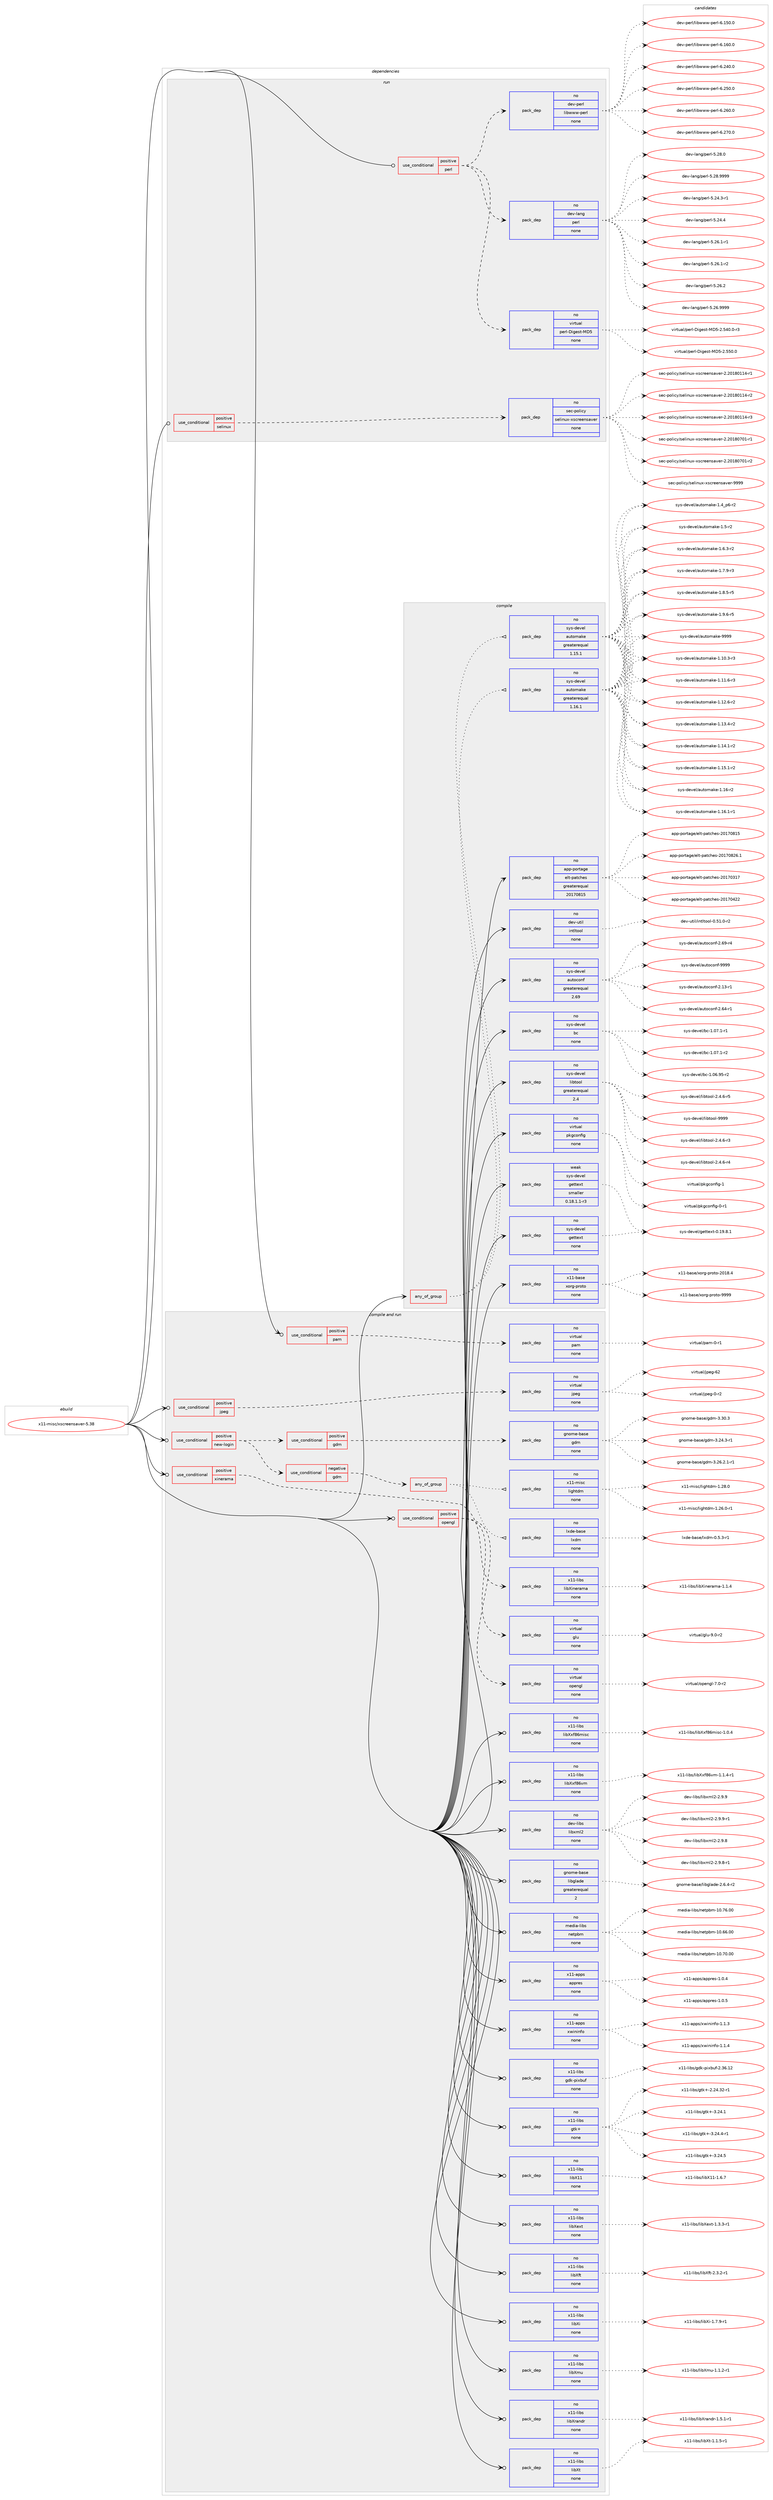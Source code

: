 digraph prolog {

# *************
# Graph options
# *************

newrank=true;
concentrate=true;
compound=true;
graph [rankdir=LR,fontname=Helvetica,fontsize=10,ranksep=1.5];#, ranksep=2.5, nodesep=0.2];
edge  [arrowhead=vee];
node  [fontname=Helvetica,fontsize=10];

# **********
# The ebuild
# **********

subgraph cluster_leftcol {
color=gray;
rank=same;
label=<<i>ebuild</i>>;
id [label="x11-misc/xscreensaver-5.38", color=red, width=4, href="../x11-misc/xscreensaver-5.38.svg"];
}

# ****************
# The dependencies
# ****************

subgraph cluster_midcol {
color=gray;
label=<<i>dependencies</i>>;
subgraph cluster_compile {
fillcolor="#eeeeee";
style=filled;
label=<<i>compile</i>>;
subgraph any28739 {
dependency1766055 [label=<<TABLE BORDER="0" CELLBORDER="1" CELLSPACING="0" CELLPADDING="4"><TR><TD CELLPADDING="10">any_of_group</TD></TR></TABLE>>, shape=none, color=red];subgraph pack1269439 {
dependency1766056 [label=<<TABLE BORDER="0" CELLBORDER="1" CELLSPACING="0" CELLPADDING="4" WIDTH="220"><TR><TD ROWSPAN="6" CELLPADDING="30">pack_dep</TD></TR><TR><TD WIDTH="110">no</TD></TR><TR><TD>sys-devel</TD></TR><TR><TD>automake</TD></TR><TR><TD>greaterequal</TD></TR><TR><TD>1.16.1</TD></TR></TABLE>>, shape=none, color=blue];
}
dependency1766055:e -> dependency1766056:w [weight=20,style="dotted",arrowhead="oinv"];
subgraph pack1269440 {
dependency1766057 [label=<<TABLE BORDER="0" CELLBORDER="1" CELLSPACING="0" CELLPADDING="4" WIDTH="220"><TR><TD ROWSPAN="6" CELLPADDING="30">pack_dep</TD></TR><TR><TD WIDTH="110">no</TD></TR><TR><TD>sys-devel</TD></TR><TR><TD>automake</TD></TR><TR><TD>greaterequal</TD></TR><TR><TD>1.15.1</TD></TR></TABLE>>, shape=none, color=blue];
}
dependency1766055:e -> dependency1766057:w [weight=20,style="dotted",arrowhead="oinv"];
}
id:e -> dependency1766055:w [weight=20,style="solid",arrowhead="vee"];
subgraph pack1269441 {
dependency1766058 [label=<<TABLE BORDER="0" CELLBORDER="1" CELLSPACING="0" CELLPADDING="4" WIDTH="220"><TR><TD ROWSPAN="6" CELLPADDING="30">pack_dep</TD></TR><TR><TD WIDTH="110">no</TD></TR><TR><TD>app-portage</TD></TR><TR><TD>elt-patches</TD></TR><TR><TD>greaterequal</TD></TR><TR><TD>20170815</TD></TR></TABLE>>, shape=none, color=blue];
}
id:e -> dependency1766058:w [weight=20,style="solid",arrowhead="vee"];
subgraph pack1269442 {
dependency1766059 [label=<<TABLE BORDER="0" CELLBORDER="1" CELLSPACING="0" CELLPADDING="4" WIDTH="220"><TR><TD ROWSPAN="6" CELLPADDING="30">pack_dep</TD></TR><TR><TD WIDTH="110">no</TD></TR><TR><TD>dev-util</TD></TR><TR><TD>intltool</TD></TR><TR><TD>none</TD></TR><TR><TD></TD></TR></TABLE>>, shape=none, color=blue];
}
id:e -> dependency1766059:w [weight=20,style="solid",arrowhead="vee"];
subgraph pack1269443 {
dependency1766060 [label=<<TABLE BORDER="0" CELLBORDER="1" CELLSPACING="0" CELLPADDING="4" WIDTH="220"><TR><TD ROWSPAN="6" CELLPADDING="30">pack_dep</TD></TR><TR><TD WIDTH="110">no</TD></TR><TR><TD>sys-devel</TD></TR><TR><TD>autoconf</TD></TR><TR><TD>greaterequal</TD></TR><TR><TD>2.69</TD></TR></TABLE>>, shape=none, color=blue];
}
id:e -> dependency1766060:w [weight=20,style="solid",arrowhead="vee"];
subgraph pack1269444 {
dependency1766061 [label=<<TABLE BORDER="0" CELLBORDER="1" CELLSPACING="0" CELLPADDING="4" WIDTH="220"><TR><TD ROWSPAN="6" CELLPADDING="30">pack_dep</TD></TR><TR><TD WIDTH="110">no</TD></TR><TR><TD>sys-devel</TD></TR><TR><TD>bc</TD></TR><TR><TD>none</TD></TR><TR><TD></TD></TR></TABLE>>, shape=none, color=blue];
}
id:e -> dependency1766061:w [weight=20,style="solid",arrowhead="vee"];
subgraph pack1269445 {
dependency1766062 [label=<<TABLE BORDER="0" CELLBORDER="1" CELLSPACING="0" CELLPADDING="4" WIDTH="220"><TR><TD ROWSPAN="6" CELLPADDING="30">pack_dep</TD></TR><TR><TD WIDTH="110">no</TD></TR><TR><TD>sys-devel</TD></TR><TR><TD>gettext</TD></TR><TR><TD>none</TD></TR><TR><TD></TD></TR></TABLE>>, shape=none, color=blue];
}
id:e -> dependency1766062:w [weight=20,style="solid",arrowhead="vee"];
subgraph pack1269446 {
dependency1766063 [label=<<TABLE BORDER="0" CELLBORDER="1" CELLSPACING="0" CELLPADDING="4" WIDTH="220"><TR><TD ROWSPAN="6" CELLPADDING="30">pack_dep</TD></TR><TR><TD WIDTH="110">no</TD></TR><TR><TD>sys-devel</TD></TR><TR><TD>libtool</TD></TR><TR><TD>greaterequal</TD></TR><TR><TD>2.4</TD></TR></TABLE>>, shape=none, color=blue];
}
id:e -> dependency1766063:w [weight=20,style="solid",arrowhead="vee"];
subgraph pack1269447 {
dependency1766064 [label=<<TABLE BORDER="0" CELLBORDER="1" CELLSPACING="0" CELLPADDING="4" WIDTH="220"><TR><TD ROWSPAN="6" CELLPADDING="30">pack_dep</TD></TR><TR><TD WIDTH="110">no</TD></TR><TR><TD>virtual</TD></TR><TR><TD>pkgconfig</TD></TR><TR><TD>none</TD></TR><TR><TD></TD></TR></TABLE>>, shape=none, color=blue];
}
id:e -> dependency1766064:w [weight=20,style="solid",arrowhead="vee"];
subgraph pack1269448 {
dependency1766065 [label=<<TABLE BORDER="0" CELLBORDER="1" CELLSPACING="0" CELLPADDING="4" WIDTH="220"><TR><TD ROWSPAN="6" CELLPADDING="30">pack_dep</TD></TR><TR><TD WIDTH="110">no</TD></TR><TR><TD>x11-base</TD></TR><TR><TD>xorg-proto</TD></TR><TR><TD>none</TD></TR><TR><TD></TD></TR></TABLE>>, shape=none, color=blue];
}
id:e -> dependency1766065:w [weight=20,style="solid",arrowhead="vee"];
subgraph pack1269449 {
dependency1766066 [label=<<TABLE BORDER="0" CELLBORDER="1" CELLSPACING="0" CELLPADDING="4" WIDTH="220"><TR><TD ROWSPAN="6" CELLPADDING="30">pack_dep</TD></TR><TR><TD WIDTH="110">weak</TD></TR><TR><TD>sys-devel</TD></TR><TR><TD>gettext</TD></TR><TR><TD>smaller</TD></TR><TR><TD>0.18.1.1-r3</TD></TR></TABLE>>, shape=none, color=blue];
}
id:e -> dependency1766066:w [weight=20,style="solid",arrowhead="vee"];
}
subgraph cluster_compileandrun {
fillcolor="#eeeeee";
style=filled;
label=<<i>compile and run</i>>;
subgraph cond466869 {
dependency1766067 [label=<<TABLE BORDER="0" CELLBORDER="1" CELLSPACING="0" CELLPADDING="4"><TR><TD ROWSPAN="3" CELLPADDING="10">use_conditional</TD></TR><TR><TD>positive</TD></TR><TR><TD>jpeg</TD></TR></TABLE>>, shape=none, color=red];
subgraph pack1269450 {
dependency1766068 [label=<<TABLE BORDER="0" CELLBORDER="1" CELLSPACING="0" CELLPADDING="4" WIDTH="220"><TR><TD ROWSPAN="6" CELLPADDING="30">pack_dep</TD></TR><TR><TD WIDTH="110">no</TD></TR><TR><TD>virtual</TD></TR><TR><TD>jpeg</TD></TR><TR><TD>none</TD></TR><TR><TD></TD></TR></TABLE>>, shape=none, color=blue];
}
dependency1766067:e -> dependency1766068:w [weight=20,style="dashed",arrowhead="vee"];
}
id:e -> dependency1766067:w [weight=20,style="solid",arrowhead="odotvee"];
subgraph cond466870 {
dependency1766069 [label=<<TABLE BORDER="0" CELLBORDER="1" CELLSPACING="0" CELLPADDING="4"><TR><TD ROWSPAN="3" CELLPADDING="10">use_conditional</TD></TR><TR><TD>positive</TD></TR><TR><TD>new-login</TD></TR></TABLE>>, shape=none, color=red];
subgraph cond466871 {
dependency1766070 [label=<<TABLE BORDER="0" CELLBORDER="1" CELLSPACING="0" CELLPADDING="4"><TR><TD ROWSPAN="3" CELLPADDING="10">use_conditional</TD></TR><TR><TD>positive</TD></TR><TR><TD>gdm</TD></TR></TABLE>>, shape=none, color=red];
subgraph pack1269451 {
dependency1766071 [label=<<TABLE BORDER="0" CELLBORDER="1" CELLSPACING="0" CELLPADDING="4" WIDTH="220"><TR><TD ROWSPAN="6" CELLPADDING="30">pack_dep</TD></TR><TR><TD WIDTH="110">no</TD></TR><TR><TD>gnome-base</TD></TR><TR><TD>gdm</TD></TR><TR><TD>none</TD></TR><TR><TD></TD></TR></TABLE>>, shape=none, color=blue];
}
dependency1766070:e -> dependency1766071:w [weight=20,style="dashed",arrowhead="vee"];
}
dependency1766069:e -> dependency1766070:w [weight=20,style="dashed",arrowhead="vee"];
subgraph cond466872 {
dependency1766072 [label=<<TABLE BORDER="0" CELLBORDER="1" CELLSPACING="0" CELLPADDING="4"><TR><TD ROWSPAN="3" CELLPADDING="10">use_conditional</TD></TR><TR><TD>negative</TD></TR><TR><TD>gdm</TD></TR></TABLE>>, shape=none, color=red];
subgraph any28740 {
dependency1766073 [label=<<TABLE BORDER="0" CELLBORDER="1" CELLSPACING="0" CELLPADDING="4"><TR><TD CELLPADDING="10">any_of_group</TD></TR></TABLE>>, shape=none, color=red];subgraph pack1269452 {
dependency1766074 [label=<<TABLE BORDER="0" CELLBORDER="1" CELLSPACING="0" CELLPADDING="4" WIDTH="220"><TR><TD ROWSPAN="6" CELLPADDING="30">pack_dep</TD></TR><TR><TD WIDTH="110">no</TD></TR><TR><TD>x11-misc</TD></TR><TR><TD>lightdm</TD></TR><TR><TD>none</TD></TR><TR><TD></TD></TR></TABLE>>, shape=none, color=blue];
}
dependency1766073:e -> dependency1766074:w [weight=20,style="dotted",arrowhead="oinv"];
subgraph pack1269453 {
dependency1766075 [label=<<TABLE BORDER="0" CELLBORDER="1" CELLSPACING="0" CELLPADDING="4" WIDTH="220"><TR><TD ROWSPAN="6" CELLPADDING="30">pack_dep</TD></TR><TR><TD WIDTH="110">no</TD></TR><TR><TD>lxde-base</TD></TR><TR><TD>lxdm</TD></TR><TR><TD>none</TD></TR><TR><TD></TD></TR></TABLE>>, shape=none, color=blue];
}
dependency1766073:e -> dependency1766075:w [weight=20,style="dotted",arrowhead="oinv"];
}
dependency1766072:e -> dependency1766073:w [weight=20,style="dashed",arrowhead="vee"];
}
dependency1766069:e -> dependency1766072:w [weight=20,style="dashed",arrowhead="vee"];
}
id:e -> dependency1766069:w [weight=20,style="solid",arrowhead="odotvee"];
subgraph cond466873 {
dependency1766076 [label=<<TABLE BORDER="0" CELLBORDER="1" CELLSPACING="0" CELLPADDING="4"><TR><TD ROWSPAN="3" CELLPADDING="10">use_conditional</TD></TR><TR><TD>positive</TD></TR><TR><TD>opengl</TD></TR></TABLE>>, shape=none, color=red];
subgraph pack1269454 {
dependency1766077 [label=<<TABLE BORDER="0" CELLBORDER="1" CELLSPACING="0" CELLPADDING="4" WIDTH="220"><TR><TD ROWSPAN="6" CELLPADDING="30">pack_dep</TD></TR><TR><TD WIDTH="110">no</TD></TR><TR><TD>virtual</TD></TR><TR><TD>glu</TD></TR><TR><TD>none</TD></TR><TR><TD></TD></TR></TABLE>>, shape=none, color=blue];
}
dependency1766076:e -> dependency1766077:w [weight=20,style="dashed",arrowhead="vee"];
subgraph pack1269455 {
dependency1766078 [label=<<TABLE BORDER="0" CELLBORDER="1" CELLSPACING="0" CELLPADDING="4" WIDTH="220"><TR><TD ROWSPAN="6" CELLPADDING="30">pack_dep</TD></TR><TR><TD WIDTH="110">no</TD></TR><TR><TD>virtual</TD></TR><TR><TD>opengl</TD></TR><TR><TD>none</TD></TR><TR><TD></TD></TR></TABLE>>, shape=none, color=blue];
}
dependency1766076:e -> dependency1766078:w [weight=20,style="dashed",arrowhead="vee"];
}
id:e -> dependency1766076:w [weight=20,style="solid",arrowhead="odotvee"];
subgraph cond466874 {
dependency1766079 [label=<<TABLE BORDER="0" CELLBORDER="1" CELLSPACING="0" CELLPADDING="4"><TR><TD ROWSPAN="3" CELLPADDING="10">use_conditional</TD></TR><TR><TD>positive</TD></TR><TR><TD>pam</TD></TR></TABLE>>, shape=none, color=red];
subgraph pack1269456 {
dependency1766080 [label=<<TABLE BORDER="0" CELLBORDER="1" CELLSPACING="0" CELLPADDING="4" WIDTH="220"><TR><TD ROWSPAN="6" CELLPADDING="30">pack_dep</TD></TR><TR><TD WIDTH="110">no</TD></TR><TR><TD>virtual</TD></TR><TR><TD>pam</TD></TR><TR><TD>none</TD></TR><TR><TD></TD></TR></TABLE>>, shape=none, color=blue];
}
dependency1766079:e -> dependency1766080:w [weight=20,style="dashed",arrowhead="vee"];
}
id:e -> dependency1766079:w [weight=20,style="solid",arrowhead="odotvee"];
subgraph cond466875 {
dependency1766081 [label=<<TABLE BORDER="0" CELLBORDER="1" CELLSPACING="0" CELLPADDING="4"><TR><TD ROWSPAN="3" CELLPADDING="10">use_conditional</TD></TR><TR><TD>positive</TD></TR><TR><TD>xinerama</TD></TR></TABLE>>, shape=none, color=red];
subgraph pack1269457 {
dependency1766082 [label=<<TABLE BORDER="0" CELLBORDER="1" CELLSPACING="0" CELLPADDING="4" WIDTH="220"><TR><TD ROWSPAN="6" CELLPADDING="30">pack_dep</TD></TR><TR><TD WIDTH="110">no</TD></TR><TR><TD>x11-libs</TD></TR><TR><TD>libXinerama</TD></TR><TR><TD>none</TD></TR><TR><TD></TD></TR></TABLE>>, shape=none, color=blue];
}
dependency1766081:e -> dependency1766082:w [weight=20,style="dashed",arrowhead="vee"];
}
id:e -> dependency1766081:w [weight=20,style="solid",arrowhead="odotvee"];
subgraph pack1269458 {
dependency1766083 [label=<<TABLE BORDER="0" CELLBORDER="1" CELLSPACING="0" CELLPADDING="4" WIDTH="220"><TR><TD ROWSPAN="6" CELLPADDING="30">pack_dep</TD></TR><TR><TD WIDTH="110">no</TD></TR><TR><TD>dev-libs</TD></TR><TR><TD>libxml2</TD></TR><TR><TD>none</TD></TR><TR><TD></TD></TR></TABLE>>, shape=none, color=blue];
}
id:e -> dependency1766083:w [weight=20,style="solid",arrowhead="odotvee"];
subgraph pack1269459 {
dependency1766084 [label=<<TABLE BORDER="0" CELLBORDER="1" CELLSPACING="0" CELLPADDING="4" WIDTH="220"><TR><TD ROWSPAN="6" CELLPADDING="30">pack_dep</TD></TR><TR><TD WIDTH="110">no</TD></TR><TR><TD>gnome-base</TD></TR><TR><TD>libglade</TD></TR><TR><TD>greaterequal</TD></TR><TR><TD>2</TD></TR></TABLE>>, shape=none, color=blue];
}
id:e -> dependency1766084:w [weight=20,style="solid",arrowhead="odotvee"];
subgraph pack1269460 {
dependency1766085 [label=<<TABLE BORDER="0" CELLBORDER="1" CELLSPACING="0" CELLPADDING="4" WIDTH="220"><TR><TD ROWSPAN="6" CELLPADDING="30">pack_dep</TD></TR><TR><TD WIDTH="110">no</TD></TR><TR><TD>media-libs</TD></TR><TR><TD>netpbm</TD></TR><TR><TD>none</TD></TR><TR><TD></TD></TR></TABLE>>, shape=none, color=blue];
}
id:e -> dependency1766085:w [weight=20,style="solid",arrowhead="odotvee"];
subgraph pack1269461 {
dependency1766086 [label=<<TABLE BORDER="0" CELLBORDER="1" CELLSPACING="0" CELLPADDING="4" WIDTH="220"><TR><TD ROWSPAN="6" CELLPADDING="30">pack_dep</TD></TR><TR><TD WIDTH="110">no</TD></TR><TR><TD>x11-apps</TD></TR><TR><TD>appres</TD></TR><TR><TD>none</TD></TR><TR><TD></TD></TR></TABLE>>, shape=none, color=blue];
}
id:e -> dependency1766086:w [weight=20,style="solid",arrowhead="odotvee"];
subgraph pack1269462 {
dependency1766087 [label=<<TABLE BORDER="0" CELLBORDER="1" CELLSPACING="0" CELLPADDING="4" WIDTH="220"><TR><TD ROWSPAN="6" CELLPADDING="30">pack_dep</TD></TR><TR><TD WIDTH="110">no</TD></TR><TR><TD>x11-apps</TD></TR><TR><TD>xwininfo</TD></TR><TR><TD>none</TD></TR><TR><TD></TD></TR></TABLE>>, shape=none, color=blue];
}
id:e -> dependency1766087:w [weight=20,style="solid",arrowhead="odotvee"];
subgraph pack1269463 {
dependency1766088 [label=<<TABLE BORDER="0" CELLBORDER="1" CELLSPACING="0" CELLPADDING="4" WIDTH="220"><TR><TD ROWSPAN="6" CELLPADDING="30">pack_dep</TD></TR><TR><TD WIDTH="110">no</TD></TR><TR><TD>x11-libs</TD></TR><TR><TD>gdk-pixbuf</TD></TR><TR><TD>none</TD></TR><TR><TD></TD></TR></TABLE>>, shape=none, color=blue];
}
id:e -> dependency1766088:w [weight=20,style="solid",arrowhead="odotvee"];
subgraph pack1269464 {
dependency1766089 [label=<<TABLE BORDER="0" CELLBORDER="1" CELLSPACING="0" CELLPADDING="4" WIDTH="220"><TR><TD ROWSPAN="6" CELLPADDING="30">pack_dep</TD></TR><TR><TD WIDTH="110">no</TD></TR><TR><TD>x11-libs</TD></TR><TR><TD>gtk+</TD></TR><TR><TD>none</TD></TR><TR><TD></TD></TR></TABLE>>, shape=none, color=blue];
}
id:e -> dependency1766089:w [weight=20,style="solid",arrowhead="odotvee"];
subgraph pack1269465 {
dependency1766090 [label=<<TABLE BORDER="0" CELLBORDER="1" CELLSPACING="0" CELLPADDING="4" WIDTH="220"><TR><TD ROWSPAN="6" CELLPADDING="30">pack_dep</TD></TR><TR><TD WIDTH="110">no</TD></TR><TR><TD>x11-libs</TD></TR><TR><TD>libX11</TD></TR><TR><TD>none</TD></TR><TR><TD></TD></TR></TABLE>>, shape=none, color=blue];
}
id:e -> dependency1766090:w [weight=20,style="solid",arrowhead="odotvee"];
subgraph pack1269466 {
dependency1766091 [label=<<TABLE BORDER="0" CELLBORDER="1" CELLSPACING="0" CELLPADDING="4" WIDTH="220"><TR><TD ROWSPAN="6" CELLPADDING="30">pack_dep</TD></TR><TR><TD WIDTH="110">no</TD></TR><TR><TD>x11-libs</TD></TR><TR><TD>libXext</TD></TR><TR><TD>none</TD></TR><TR><TD></TD></TR></TABLE>>, shape=none, color=blue];
}
id:e -> dependency1766091:w [weight=20,style="solid",arrowhead="odotvee"];
subgraph pack1269467 {
dependency1766092 [label=<<TABLE BORDER="0" CELLBORDER="1" CELLSPACING="0" CELLPADDING="4" WIDTH="220"><TR><TD ROWSPAN="6" CELLPADDING="30">pack_dep</TD></TR><TR><TD WIDTH="110">no</TD></TR><TR><TD>x11-libs</TD></TR><TR><TD>libXft</TD></TR><TR><TD>none</TD></TR><TR><TD></TD></TR></TABLE>>, shape=none, color=blue];
}
id:e -> dependency1766092:w [weight=20,style="solid",arrowhead="odotvee"];
subgraph pack1269468 {
dependency1766093 [label=<<TABLE BORDER="0" CELLBORDER="1" CELLSPACING="0" CELLPADDING="4" WIDTH="220"><TR><TD ROWSPAN="6" CELLPADDING="30">pack_dep</TD></TR><TR><TD WIDTH="110">no</TD></TR><TR><TD>x11-libs</TD></TR><TR><TD>libXi</TD></TR><TR><TD>none</TD></TR><TR><TD></TD></TR></TABLE>>, shape=none, color=blue];
}
id:e -> dependency1766093:w [weight=20,style="solid",arrowhead="odotvee"];
subgraph pack1269469 {
dependency1766094 [label=<<TABLE BORDER="0" CELLBORDER="1" CELLSPACING="0" CELLPADDING="4" WIDTH="220"><TR><TD ROWSPAN="6" CELLPADDING="30">pack_dep</TD></TR><TR><TD WIDTH="110">no</TD></TR><TR><TD>x11-libs</TD></TR><TR><TD>libXmu</TD></TR><TR><TD>none</TD></TR><TR><TD></TD></TR></TABLE>>, shape=none, color=blue];
}
id:e -> dependency1766094:w [weight=20,style="solid",arrowhead="odotvee"];
subgraph pack1269470 {
dependency1766095 [label=<<TABLE BORDER="0" CELLBORDER="1" CELLSPACING="0" CELLPADDING="4" WIDTH="220"><TR><TD ROWSPAN="6" CELLPADDING="30">pack_dep</TD></TR><TR><TD WIDTH="110">no</TD></TR><TR><TD>x11-libs</TD></TR><TR><TD>libXrandr</TD></TR><TR><TD>none</TD></TR><TR><TD></TD></TR></TABLE>>, shape=none, color=blue];
}
id:e -> dependency1766095:w [weight=20,style="solid",arrowhead="odotvee"];
subgraph pack1269471 {
dependency1766096 [label=<<TABLE BORDER="0" CELLBORDER="1" CELLSPACING="0" CELLPADDING="4" WIDTH="220"><TR><TD ROWSPAN="6" CELLPADDING="30">pack_dep</TD></TR><TR><TD WIDTH="110">no</TD></TR><TR><TD>x11-libs</TD></TR><TR><TD>libXt</TD></TR><TR><TD>none</TD></TR><TR><TD></TD></TR></TABLE>>, shape=none, color=blue];
}
id:e -> dependency1766096:w [weight=20,style="solid",arrowhead="odotvee"];
subgraph pack1269472 {
dependency1766097 [label=<<TABLE BORDER="0" CELLBORDER="1" CELLSPACING="0" CELLPADDING="4" WIDTH="220"><TR><TD ROWSPAN="6" CELLPADDING="30">pack_dep</TD></TR><TR><TD WIDTH="110">no</TD></TR><TR><TD>x11-libs</TD></TR><TR><TD>libXxf86misc</TD></TR><TR><TD>none</TD></TR><TR><TD></TD></TR></TABLE>>, shape=none, color=blue];
}
id:e -> dependency1766097:w [weight=20,style="solid",arrowhead="odotvee"];
subgraph pack1269473 {
dependency1766098 [label=<<TABLE BORDER="0" CELLBORDER="1" CELLSPACING="0" CELLPADDING="4" WIDTH="220"><TR><TD ROWSPAN="6" CELLPADDING="30">pack_dep</TD></TR><TR><TD WIDTH="110">no</TD></TR><TR><TD>x11-libs</TD></TR><TR><TD>libXxf86vm</TD></TR><TR><TD>none</TD></TR><TR><TD></TD></TR></TABLE>>, shape=none, color=blue];
}
id:e -> dependency1766098:w [weight=20,style="solid",arrowhead="odotvee"];
}
subgraph cluster_run {
fillcolor="#eeeeee";
style=filled;
label=<<i>run</i>>;
subgraph cond466876 {
dependency1766099 [label=<<TABLE BORDER="0" CELLBORDER="1" CELLSPACING="0" CELLPADDING="4"><TR><TD ROWSPAN="3" CELLPADDING="10">use_conditional</TD></TR><TR><TD>positive</TD></TR><TR><TD>perl</TD></TR></TABLE>>, shape=none, color=red];
subgraph pack1269474 {
dependency1766100 [label=<<TABLE BORDER="0" CELLBORDER="1" CELLSPACING="0" CELLPADDING="4" WIDTH="220"><TR><TD ROWSPAN="6" CELLPADDING="30">pack_dep</TD></TR><TR><TD WIDTH="110">no</TD></TR><TR><TD>dev-lang</TD></TR><TR><TD>perl</TD></TR><TR><TD>none</TD></TR><TR><TD></TD></TR></TABLE>>, shape=none, color=blue];
}
dependency1766099:e -> dependency1766100:w [weight=20,style="dashed",arrowhead="vee"];
subgraph pack1269475 {
dependency1766101 [label=<<TABLE BORDER="0" CELLBORDER="1" CELLSPACING="0" CELLPADDING="4" WIDTH="220"><TR><TD ROWSPAN="6" CELLPADDING="30">pack_dep</TD></TR><TR><TD WIDTH="110">no</TD></TR><TR><TD>dev-perl</TD></TR><TR><TD>libwww-perl</TD></TR><TR><TD>none</TD></TR><TR><TD></TD></TR></TABLE>>, shape=none, color=blue];
}
dependency1766099:e -> dependency1766101:w [weight=20,style="dashed",arrowhead="vee"];
subgraph pack1269476 {
dependency1766102 [label=<<TABLE BORDER="0" CELLBORDER="1" CELLSPACING="0" CELLPADDING="4" WIDTH="220"><TR><TD ROWSPAN="6" CELLPADDING="30">pack_dep</TD></TR><TR><TD WIDTH="110">no</TD></TR><TR><TD>virtual</TD></TR><TR><TD>perl-Digest-MD5</TD></TR><TR><TD>none</TD></TR><TR><TD></TD></TR></TABLE>>, shape=none, color=blue];
}
dependency1766099:e -> dependency1766102:w [weight=20,style="dashed",arrowhead="vee"];
}
id:e -> dependency1766099:w [weight=20,style="solid",arrowhead="odot"];
subgraph cond466877 {
dependency1766103 [label=<<TABLE BORDER="0" CELLBORDER="1" CELLSPACING="0" CELLPADDING="4"><TR><TD ROWSPAN="3" CELLPADDING="10">use_conditional</TD></TR><TR><TD>positive</TD></TR><TR><TD>selinux</TD></TR></TABLE>>, shape=none, color=red];
subgraph pack1269477 {
dependency1766104 [label=<<TABLE BORDER="0" CELLBORDER="1" CELLSPACING="0" CELLPADDING="4" WIDTH="220"><TR><TD ROWSPAN="6" CELLPADDING="30">pack_dep</TD></TR><TR><TD WIDTH="110">no</TD></TR><TR><TD>sec-policy</TD></TR><TR><TD>selinux-xscreensaver</TD></TR><TR><TD>none</TD></TR><TR><TD></TD></TR></TABLE>>, shape=none, color=blue];
}
dependency1766103:e -> dependency1766104:w [weight=20,style="dashed",arrowhead="vee"];
}
id:e -> dependency1766103:w [weight=20,style="solid",arrowhead="odot"];
}
}

# **************
# The candidates
# **************

subgraph cluster_choices {
rank=same;
color=gray;
label=<<i>candidates</i>>;

subgraph choice1269439 {
color=black;
nodesep=1;
choice11512111545100101118101108479711711611110997107101454946494846514511451 [label="sys-devel/automake-1.10.3-r3", color=red, width=4,href="../sys-devel/automake-1.10.3-r3.svg"];
choice11512111545100101118101108479711711611110997107101454946494946544511451 [label="sys-devel/automake-1.11.6-r3", color=red, width=4,href="../sys-devel/automake-1.11.6-r3.svg"];
choice11512111545100101118101108479711711611110997107101454946495046544511450 [label="sys-devel/automake-1.12.6-r2", color=red, width=4,href="../sys-devel/automake-1.12.6-r2.svg"];
choice11512111545100101118101108479711711611110997107101454946495146524511450 [label="sys-devel/automake-1.13.4-r2", color=red, width=4,href="../sys-devel/automake-1.13.4-r2.svg"];
choice11512111545100101118101108479711711611110997107101454946495246494511450 [label="sys-devel/automake-1.14.1-r2", color=red, width=4,href="../sys-devel/automake-1.14.1-r2.svg"];
choice11512111545100101118101108479711711611110997107101454946495346494511450 [label="sys-devel/automake-1.15.1-r2", color=red, width=4,href="../sys-devel/automake-1.15.1-r2.svg"];
choice1151211154510010111810110847971171161111099710710145494649544511450 [label="sys-devel/automake-1.16-r2", color=red, width=4,href="../sys-devel/automake-1.16-r2.svg"];
choice11512111545100101118101108479711711611110997107101454946495446494511449 [label="sys-devel/automake-1.16.1-r1", color=red, width=4,href="../sys-devel/automake-1.16.1-r1.svg"];
choice115121115451001011181011084797117116111109971071014549465295112544511450 [label="sys-devel/automake-1.4_p6-r2", color=red, width=4,href="../sys-devel/automake-1.4_p6-r2.svg"];
choice11512111545100101118101108479711711611110997107101454946534511450 [label="sys-devel/automake-1.5-r2", color=red, width=4,href="../sys-devel/automake-1.5-r2.svg"];
choice115121115451001011181011084797117116111109971071014549465446514511450 [label="sys-devel/automake-1.6.3-r2", color=red, width=4,href="../sys-devel/automake-1.6.3-r2.svg"];
choice115121115451001011181011084797117116111109971071014549465546574511451 [label="sys-devel/automake-1.7.9-r3", color=red, width=4,href="../sys-devel/automake-1.7.9-r3.svg"];
choice115121115451001011181011084797117116111109971071014549465646534511453 [label="sys-devel/automake-1.8.5-r5", color=red, width=4,href="../sys-devel/automake-1.8.5-r5.svg"];
choice115121115451001011181011084797117116111109971071014549465746544511453 [label="sys-devel/automake-1.9.6-r5", color=red, width=4,href="../sys-devel/automake-1.9.6-r5.svg"];
choice115121115451001011181011084797117116111109971071014557575757 [label="sys-devel/automake-9999", color=red, width=4,href="../sys-devel/automake-9999.svg"];
dependency1766056:e -> choice11512111545100101118101108479711711611110997107101454946494846514511451:w [style=dotted,weight="100"];
dependency1766056:e -> choice11512111545100101118101108479711711611110997107101454946494946544511451:w [style=dotted,weight="100"];
dependency1766056:e -> choice11512111545100101118101108479711711611110997107101454946495046544511450:w [style=dotted,weight="100"];
dependency1766056:e -> choice11512111545100101118101108479711711611110997107101454946495146524511450:w [style=dotted,weight="100"];
dependency1766056:e -> choice11512111545100101118101108479711711611110997107101454946495246494511450:w [style=dotted,weight="100"];
dependency1766056:e -> choice11512111545100101118101108479711711611110997107101454946495346494511450:w [style=dotted,weight="100"];
dependency1766056:e -> choice1151211154510010111810110847971171161111099710710145494649544511450:w [style=dotted,weight="100"];
dependency1766056:e -> choice11512111545100101118101108479711711611110997107101454946495446494511449:w [style=dotted,weight="100"];
dependency1766056:e -> choice115121115451001011181011084797117116111109971071014549465295112544511450:w [style=dotted,weight="100"];
dependency1766056:e -> choice11512111545100101118101108479711711611110997107101454946534511450:w [style=dotted,weight="100"];
dependency1766056:e -> choice115121115451001011181011084797117116111109971071014549465446514511450:w [style=dotted,weight="100"];
dependency1766056:e -> choice115121115451001011181011084797117116111109971071014549465546574511451:w [style=dotted,weight="100"];
dependency1766056:e -> choice115121115451001011181011084797117116111109971071014549465646534511453:w [style=dotted,weight="100"];
dependency1766056:e -> choice115121115451001011181011084797117116111109971071014549465746544511453:w [style=dotted,weight="100"];
dependency1766056:e -> choice115121115451001011181011084797117116111109971071014557575757:w [style=dotted,weight="100"];
}
subgraph choice1269440 {
color=black;
nodesep=1;
choice11512111545100101118101108479711711611110997107101454946494846514511451 [label="sys-devel/automake-1.10.3-r3", color=red, width=4,href="../sys-devel/automake-1.10.3-r3.svg"];
choice11512111545100101118101108479711711611110997107101454946494946544511451 [label="sys-devel/automake-1.11.6-r3", color=red, width=4,href="../sys-devel/automake-1.11.6-r3.svg"];
choice11512111545100101118101108479711711611110997107101454946495046544511450 [label="sys-devel/automake-1.12.6-r2", color=red, width=4,href="../sys-devel/automake-1.12.6-r2.svg"];
choice11512111545100101118101108479711711611110997107101454946495146524511450 [label="sys-devel/automake-1.13.4-r2", color=red, width=4,href="../sys-devel/automake-1.13.4-r2.svg"];
choice11512111545100101118101108479711711611110997107101454946495246494511450 [label="sys-devel/automake-1.14.1-r2", color=red, width=4,href="../sys-devel/automake-1.14.1-r2.svg"];
choice11512111545100101118101108479711711611110997107101454946495346494511450 [label="sys-devel/automake-1.15.1-r2", color=red, width=4,href="../sys-devel/automake-1.15.1-r2.svg"];
choice1151211154510010111810110847971171161111099710710145494649544511450 [label="sys-devel/automake-1.16-r2", color=red, width=4,href="../sys-devel/automake-1.16-r2.svg"];
choice11512111545100101118101108479711711611110997107101454946495446494511449 [label="sys-devel/automake-1.16.1-r1", color=red, width=4,href="../sys-devel/automake-1.16.1-r1.svg"];
choice115121115451001011181011084797117116111109971071014549465295112544511450 [label="sys-devel/automake-1.4_p6-r2", color=red, width=4,href="../sys-devel/automake-1.4_p6-r2.svg"];
choice11512111545100101118101108479711711611110997107101454946534511450 [label="sys-devel/automake-1.5-r2", color=red, width=4,href="../sys-devel/automake-1.5-r2.svg"];
choice115121115451001011181011084797117116111109971071014549465446514511450 [label="sys-devel/automake-1.6.3-r2", color=red, width=4,href="../sys-devel/automake-1.6.3-r2.svg"];
choice115121115451001011181011084797117116111109971071014549465546574511451 [label="sys-devel/automake-1.7.9-r3", color=red, width=4,href="../sys-devel/automake-1.7.9-r3.svg"];
choice115121115451001011181011084797117116111109971071014549465646534511453 [label="sys-devel/automake-1.8.5-r5", color=red, width=4,href="../sys-devel/automake-1.8.5-r5.svg"];
choice115121115451001011181011084797117116111109971071014549465746544511453 [label="sys-devel/automake-1.9.6-r5", color=red, width=4,href="../sys-devel/automake-1.9.6-r5.svg"];
choice115121115451001011181011084797117116111109971071014557575757 [label="sys-devel/automake-9999", color=red, width=4,href="../sys-devel/automake-9999.svg"];
dependency1766057:e -> choice11512111545100101118101108479711711611110997107101454946494846514511451:w [style=dotted,weight="100"];
dependency1766057:e -> choice11512111545100101118101108479711711611110997107101454946494946544511451:w [style=dotted,weight="100"];
dependency1766057:e -> choice11512111545100101118101108479711711611110997107101454946495046544511450:w [style=dotted,weight="100"];
dependency1766057:e -> choice11512111545100101118101108479711711611110997107101454946495146524511450:w [style=dotted,weight="100"];
dependency1766057:e -> choice11512111545100101118101108479711711611110997107101454946495246494511450:w [style=dotted,weight="100"];
dependency1766057:e -> choice11512111545100101118101108479711711611110997107101454946495346494511450:w [style=dotted,weight="100"];
dependency1766057:e -> choice1151211154510010111810110847971171161111099710710145494649544511450:w [style=dotted,weight="100"];
dependency1766057:e -> choice11512111545100101118101108479711711611110997107101454946495446494511449:w [style=dotted,weight="100"];
dependency1766057:e -> choice115121115451001011181011084797117116111109971071014549465295112544511450:w [style=dotted,weight="100"];
dependency1766057:e -> choice11512111545100101118101108479711711611110997107101454946534511450:w [style=dotted,weight="100"];
dependency1766057:e -> choice115121115451001011181011084797117116111109971071014549465446514511450:w [style=dotted,weight="100"];
dependency1766057:e -> choice115121115451001011181011084797117116111109971071014549465546574511451:w [style=dotted,weight="100"];
dependency1766057:e -> choice115121115451001011181011084797117116111109971071014549465646534511453:w [style=dotted,weight="100"];
dependency1766057:e -> choice115121115451001011181011084797117116111109971071014549465746544511453:w [style=dotted,weight="100"];
dependency1766057:e -> choice115121115451001011181011084797117116111109971071014557575757:w [style=dotted,weight="100"];
}
subgraph choice1269441 {
color=black;
nodesep=1;
choice97112112451121111141169710310147101108116451129711699104101115455048495548514955 [label="app-portage/elt-patches-20170317", color=red, width=4,href="../app-portage/elt-patches-20170317.svg"];
choice97112112451121111141169710310147101108116451129711699104101115455048495548525050 [label="app-portage/elt-patches-20170422", color=red, width=4,href="../app-portage/elt-patches-20170422.svg"];
choice97112112451121111141169710310147101108116451129711699104101115455048495548564953 [label="app-portage/elt-patches-20170815", color=red, width=4,href="../app-portage/elt-patches-20170815.svg"];
choice971121124511211111411697103101471011081164511297116991041011154550484955485650544649 [label="app-portage/elt-patches-20170826.1", color=red, width=4,href="../app-portage/elt-patches-20170826.1.svg"];
dependency1766058:e -> choice97112112451121111141169710310147101108116451129711699104101115455048495548514955:w [style=dotted,weight="100"];
dependency1766058:e -> choice97112112451121111141169710310147101108116451129711699104101115455048495548525050:w [style=dotted,weight="100"];
dependency1766058:e -> choice97112112451121111141169710310147101108116451129711699104101115455048495548564953:w [style=dotted,weight="100"];
dependency1766058:e -> choice971121124511211111411697103101471011081164511297116991041011154550484955485650544649:w [style=dotted,weight="100"];
}
subgraph choice1269442 {
color=black;
nodesep=1;
choice1001011184511711610510847105110116108116111111108454846534946484511450 [label="dev-util/intltool-0.51.0-r2", color=red, width=4,href="../dev-util/intltool-0.51.0-r2.svg"];
dependency1766059:e -> choice1001011184511711610510847105110116108116111111108454846534946484511450:w [style=dotted,weight="100"];
}
subgraph choice1269443 {
color=black;
nodesep=1;
choice1151211154510010111810110847971171161119911111010245504649514511449 [label="sys-devel/autoconf-2.13-r1", color=red, width=4,href="../sys-devel/autoconf-2.13-r1.svg"];
choice1151211154510010111810110847971171161119911111010245504654524511449 [label="sys-devel/autoconf-2.64-r1", color=red, width=4,href="../sys-devel/autoconf-2.64-r1.svg"];
choice1151211154510010111810110847971171161119911111010245504654574511452 [label="sys-devel/autoconf-2.69-r4", color=red, width=4,href="../sys-devel/autoconf-2.69-r4.svg"];
choice115121115451001011181011084797117116111991111101024557575757 [label="sys-devel/autoconf-9999", color=red, width=4,href="../sys-devel/autoconf-9999.svg"];
dependency1766060:e -> choice1151211154510010111810110847971171161119911111010245504649514511449:w [style=dotted,weight="100"];
dependency1766060:e -> choice1151211154510010111810110847971171161119911111010245504654524511449:w [style=dotted,weight="100"];
dependency1766060:e -> choice1151211154510010111810110847971171161119911111010245504654574511452:w [style=dotted,weight="100"];
dependency1766060:e -> choice115121115451001011181011084797117116111991111101024557575757:w [style=dotted,weight="100"];
}
subgraph choice1269444 {
color=black;
nodesep=1;
choice1151211154510010111810110847989945494648544657534511450 [label="sys-devel/bc-1.06.95-r2", color=red, width=4,href="../sys-devel/bc-1.06.95-r2.svg"];
choice11512111545100101118101108479899454946485546494511449 [label="sys-devel/bc-1.07.1-r1", color=red, width=4,href="../sys-devel/bc-1.07.1-r1.svg"];
choice11512111545100101118101108479899454946485546494511450 [label="sys-devel/bc-1.07.1-r2", color=red, width=4,href="../sys-devel/bc-1.07.1-r2.svg"];
dependency1766061:e -> choice1151211154510010111810110847989945494648544657534511450:w [style=dotted,weight="100"];
dependency1766061:e -> choice11512111545100101118101108479899454946485546494511449:w [style=dotted,weight="100"];
dependency1766061:e -> choice11512111545100101118101108479899454946485546494511450:w [style=dotted,weight="100"];
}
subgraph choice1269445 {
color=black;
nodesep=1;
choice1151211154510010111810110847103101116116101120116454846495746564649 [label="sys-devel/gettext-0.19.8.1", color=red, width=4,href="../sys-devel/gettext-0.19.8.1.svg"];
dependency1766062:e -> choice1151211154510010111810110847103101116116101120116454846495746564649:w [style=dotted,weight="100"];
}
subgraph choice1269446 {
color=black;
nodesep=1;
choice1151211154510010111810110847108105981161111111084550465246544511451 [label="sys-devel/libtool-2.4.6-r3", color=red, width=4,href="../sys-devel/libtool-2.4.6-r3.svg"];
choice1151211154510010111810110847108105981161111111084550465246544511452 [label="sys-devel/libtool-2.4.6-r4", color=red, width=4,href="../sys-devel/libtool-2.4.6-r4.svg"];
choice1151211154510010111810110847108105981161111111084550465246544511453 [label="sys-devel/libtool-2.4.6-r5", color=red, width=4,href="../sys-devel/libtool-2.4.6-r5.svg"];
choice1151211154510010111810110847108105981161111111084557575757 [label="sys-devel/libtool-9999", color=red, width=4,href="../sys-devel/libtool-9999.svg"];
dependency1766063:e -> choice1151211154510010111810110847108105981161111111084550465246544511451:w [style=dotted,weight="100"];
dependency1766063:e -> choice1151211154510010111810110847108105981161111111084550465246544511452:w [style=dotted,weight="100"];
dependency1766063:e -> choice1151211154510010111810110847108105981161111111084550465246544511453:w [style=dotted,weight="100"];
dependency1766063:e -> choice1151211154510010111810110847108105981161111111084557575757:w [style=dotted,weight="100"];
}
subgraph choice1269447 {
color=black;
nodesep=1;
choice11810511411611797108471121071039911111010210510345484511449 [label="virtual/pkgconfig-0-r1", color=red, width=4,href="../virtual/pkgconfig-0-r1.svg"];
choice1181051141161179710847112107103991111101021051034549 [label="virtual/pkgconfig-1", color=red, width=4,href="../virtual/pkgconfig-1.svg"];
dependency1766064:e -> choice11810511411611797108471121071039911111010210510345484511449:w [style=dotted,weight="100"];
dependency1766064:e -> choice1181051141161179710847112107103991111101021051034549:w [style=dotted,weight="100"];
}
subgraph choice1269448 {
color=black;
nodesep=1;
choice1204949459897115101471201111141034511211411111611145504849564652 [label="x11-base/xorg-proto-2018.4", color=red, width=4,href="../x11-base/xorg-proto-2018.4.svg"];
choice120494945989711510147120111114103451121141111161114557575757 [label="x11-base/xorg-proto-9999", color=red, width=4,href="../x11-base/xorg-proto-9999.svg"];
dependency1766065:e -> choice1204949459897115101471201111141034511211411111611145504849564652:w [style=dotted,weight="100"];
dependency1766065:e -> choice120494945989711510147120111114103451121141111161114557575757:w [style=dotted,weight="100"];
}
subgraph choice1269449 {
color=black;
nodesep=1;
choice1151211154510010111810110847103101116116101120116454846495746564649 [label="sys-devel/gettext-0.19.8.1", color=red, width=4,href="../sys-devel/gettext-0.19.8.1.svg"];
dependency1766066:e -> choice1151211154510010111810110847103101116116101120116454846495746564649:w [style=dotted,weight="100"];
}
subgraph choice1269450 {
color=black;
nodesep=1;
choice118105114116117971084710611210110345484511450 [label="virtual/jpeg-0-r2", color=red, width=4,href="../virtual/jpeg-0-r2.svg"];
choice1181051141161179710847106112101103455450 [label="virtual/jpeg-62", color=red, width=4,href="../virtual/jpeg-62.svg"];
dependency1766068:e -> choice118105114116117971084710611210110345484511450:w [style=dotted,weight="100"];
dependency1766068:e -> choice1181051141161179710847106112101103455450:w [style=dotted,weight="100"];
}
subgraph choice1269451 {
color=black;
nodesep=1;
choice10311011110910145989711510147103100109455146505246514511449 [label="gnome-base/gdm-3.24.3-r1", color=red, width=4,href="../gnome-base/gdm-3.24.3-r1.svg"];
choice103110111109101459897115101471031001094551465054465046494511449 [label="gnome-base/gdm-3.26.2.1-r1", color=red, width=4,href="../gnome-base/gdm-3.26.2.1-r1.svg"];
choice1031101111091014598971151014710310010945514651484651 [label="gnome-base/gdm-3.30.3", color=red, width=4,href="../gnome-base/gdm-3.30.3.svg"];
dependency1766071:e -> choice10311011110910145989711510147103100109455146505246514511449:w [style=dotted,weight="100"];
dependency1766071:e -> choice103110111109101459897115101471031001094551465054465046494511449:w [style=dotted,weight="100"];
dependency1766071:e -> choice1031101111091014598971151014710310010945514651484651:w [style=dotted,weight="100"];
}
subgraph choice1269452 {
color=black;
nodesep=1;
choice1204949451091051159947108105103104116100109454946505446484511449 [label="x11-misc/lightdm-1.26.0-r1", color=red, width=4,href="../x11-misc/lightdm-1.26.0-r1.svg"];
choice120494945109105115994710810510310411610010945494650564648 [label="x11-misc/lightdm-1.28.0", color=red, width=4,href="../x11-misc/lightdm-1.28.0.svg"];
dependency1766074:e -> choice1204949451091051159947108105103104116100109454946505446484511449:w [style=dotted,weight="100"];
dependency1766074:e -> choice120494945109105115994710810510310411610010945494650564648:w [style=dotted,weight="100"];
}
subgraph choice1269453 {
color=black;
nodesep=1;
choice108120100101459897115101471081201001094548465346514511449 [label="lxde-base/lxdm-0.5.3-r1", color=red, width=4,href="../lxde-base/lxdm-0.5.3-r1.svg"];
dependency1766075:e -> choice108120100101459897115101471081201001094548465346514511449:w [style=dotted,weight="100"];
}
subgraph choice1269454 {
color=black;
nodesep=1;
choice1181051141161179710847103108117455746484511450 [label="virtual/glu-9.0-r2", color=red, width=4,href="../virtual/glu-9.0-r2.svg"];
dependency1766077:e -> choice1181051141161179710847103108117455746484511450:w [style=dotted,weight="100"];
}
subgraph choice1269455 {
color=black;
nodesep=1;
choice1181051141161179710847111112101110103108455546484511450 [label="virtual/opengl-7.0-r2", color=red, width=4,href="../virtual/opengl-7.0-r2.svg"];
dependency1766078:e -> choice1181051141161179710847111112101110103108455546484511450:w [style=dotted,weight="100"];
}
subgraph choice1269456 {
color=black;
nodesep=1;
choice11810511411611797108471129710945484511449 [label="virtual/pam-0-r1", color=red, width=4,href="../virtual/pam-0-r1.svg"];
dependency1766080:e -> choice11810511411611797108471129710945484511449:w [style=dotted,weight="100"];
}
subgraph choice1269457 {
color=black;
nodesep=1;
choice120494945108105981154710810598881051101011149710997454946494652 [label="x11-libs/libXinerama-1.1.4", color=red, width=4,href="../x11-libs/libXinerama-1.1.4.svg"];
dependency1766082:e -> choice120494945108105981154710810598881051101011149710997454946494652:w [style=dotted,weight="100"];
}
subgraph choice1269458 {
color=black;
nodesep=1;
choice1001011184510810598115471081059812010910850455046574656 [label="dev-libs/libxml2-2.9.8", color=red, width=4,href="../dev-libs/libxml2-2.9.8.svg"];
choice10010111845108105981154710810598120109108504550465746564511449 [label="dev-libs/libxml2-2.9.8-r1", color=red, width=4,href="../dev-libs/libxml2-2.9.8-r1.svg"];
choice1001011184510810598115471081059812010910850455046574657 [label="dev-libs/libxml2-2.9.9", color=red, width=4,href="../dev-libs/libxml2-2.9.9.svg"];
choice10010111845108105981154710810598120109108504550465746574511449 [label="dev-libs/libxml2-2.9.9-r1", color=red, width=4,href="../dev-libs/libxml2-2.9.9-r1.svg"];
dependency1766083:e -> choice1001011184510810598115471081059812010910850455046574656:w [style=dotted,weight="100"];
dependency1766083:e -> choice10010111845108105981154710810598120109108504550465746564511449:w [style=dotted,weight="100"];
dependency1766083:e -> choice1001011184510810598115471081059812010910850455046574657:w [style=dotted,weight="100"];
dependency1766083:e -> choice10010111845108105981154710810598120109108504550465746574511449:w [style=dotted,weight="100"];
}
subgraph choice1269459 {
color=black;
nodesep=1;
choice1031101111091014598971151014710810598103108971001014550465446524511450 [label="gnome-base/libglade-2.6.4-r2", color=red, width=4,href="../gnome-base/libglade-2.6.4-r2.svg"];
dependency1766084:e -> choice1031101111091014598971151014710810598103108971001014550465446524511450:w [style=dotted,weight="100"];
}
subgraph choice1269460 {
color=black;
nodesep=1;
choice1091011001059745108105981154711010111611298109454948465454464848 [label="media-libs/netpbm-10.66.00", color=red, width=4,href="../media-libs/netpbm-10.66.00.svg"];
choice1091011001059745108105981154711010111611298109454948465548464848 [label="media-libs/netpbm-10.70.00", color=red, width=4,href="../media-libs/netpbm-10.70.00.svg"];
choice1091011001059745108105981154711010111611298109454948465554464848 [label="media-libs/netpbm-10.76.00", color=red, width=4,href="../media-libs/netpbm-10.76.00.svg"];
dependency1766085:e -> choice1091011001059745108105981154711010111611298109454948465454464848:w [style=dotted,weight="100"];
dependency1766085:e -> choice1091011001059745108105981154711010111611298109454948465548464848:w [style=dotted,weight="100"];
dependency1766085:e -> choice1091011001059745108105981154711010111611298109454948465554464848:w [style=dotted,weight="100"];
}
subgraph choice1269461 {
color=black;
nodesep=1;
choice120494945971121121154797112112114101115454946484652 [label="x11-apps/appres-1.0.4", color=red, width=4,href="../x11-apps/appres-1.0.4.svg"];
choice120494945971121121154797112112114101115454946484653 [label="x11-apps/appres-1.0.5", color=red, width=4,href="../x11-apps/appres-1.0.5.svg"];
dependency1766086:e -> choice120494945971121121154797112112114101115454946484652:w [style=dotted,weight="100"];
dependency1766086:e -> choice120494945971121121154797112112114101115454946484653:w [style=dotted,weight="100"];
}
subgraph choice1269462 {
color=black;
nodesep=1;
choice1204949459711211211547120119105110105110102111454946494651 [label="x11-apps/xwininfo-1.1.3", color=red, width=4,href="../x11-apps/xwininfo-1.1.3.svg"];
choice1204949459711211211547120119105110105110102111454946494652 [label="x11-apps/xwininfo-1.1.4", color=red, width=4,href="../x11-apps/xwininfo-1.1.4.svg"];
dependency1766087:e -> choice1204949459711211211547120119105110105110102111454946494651:w [style=dotted,weight="100"];
dependency1766087:e -> choice1204949459711211211547120119105110105110102111454946494652:w [style=dotted,weight="100"];
}
subgraph choice1269463 {
color=black;
nodesep=1;
choice120494945108105981154710310010745112105120981171024550465154464950 [label="x11-libs/gdk-pixbuf-2.36.12", color=red, width=4,href="../x11-libs/gdk-pixbuf-2.36.12.svg"];
dependency1766088:e -> choice120494945108105981154710310010745112105120981171024550465154464950:w [style=dotted,weight="100"];
}
subgraph choice1269464 {
color=black;
nodesep=1;
choice12049494510810598115471031161074345504650524651504511449 [label="x11-libs/gtk+-2.24.32-r1", color=red, width=4,href="../x11-libs/gtk+-2.24.32-r1.svg"];
choice12049494510810598115471031161074345514650524649 [label="x11-libs/gtk+-3.24.1", color=red, width=4,href="../x11-libs/gtk+-3.24.1.svg"];
choice120494945108105981154710311610743455146505246524511449 [label="x11-libs/gtk+-3.24.4-r1", color=red, width=4,href="../x11-libs/gtk+-3.24.4-r1.svg"];
choice12049494510810598115471031161074345514650524653 [label="x11-libs/gtk+-3.24.5", color=red, width=4,href="../x11-libs/gtk+-3.24.5.svg"];
dependency1766089:e -> choice12049494510810598115471031161074345504650524651504511449:w [style=dotted,weight="100"];
dependency1766089:e -> choice12049494510810598115471031161074345514650524649:w [style=dotted,weight="100"];
dependency1766089:e -> choice120494945108105981154710311610743455146505246524511449:w [style=dotted,weight="100"];
dependency1766089:e -> choice12049494510810598115471031161074345514650524653:w [style=dotted,weight="100"];
}
subgraph choice1269465 {
color=black;
nodesep=1;
choice120494945108105981154710810598884949454946544655 [label="x11-libs/libX11-1.6.7", color=red, width=4,href="../x11-libs/libX11-1.6.7.svg"];
dependency1766090:e -> choice120494945108105981154710810598884949454946544655:w [style=dotted,weight="100"];
}
subgraph choice1269466 {
color=black;
nodesep=1;
choice120494945108105981154710810598881011201164549465146514511449 [label="x11-libs/libXext-1.3.3-r1", color=red, width=4,href="../x11-libs/libXext-1.3.3-r1.svg"];
dependency1766091:e -> choice120494945108105981154710810598881011201164549465146514511449:w [style=dotted,weight="100"];
}
subgraph choice1269467 {
color=black;
nodesep=1;
choice120494945108105981154710810598881021164550465146504511449 [label="x11-libs/libXft-2.3.2-r1", color=red, width=4,href="../x11-libs/libXft-2.3.2-r1.svg"];
dependency1766092:e -> choice120494945108105981154710810598881021164550465146504511449:w [style=dotted,weight="100"];
}
subgraph choice1269468 {
color=black;
nodesep=1;
choice120494945108105981154710810598881054549465546574511449 [label="x11-libs/libXi-1.7.9-r1", color=red, width=4,href="../x11-libs/libXi-1.7.9-r1.svg"];
dependency1766093:e -> choice120494945108105981154710810598881054549465546574511449:w [style=dotted,weight="100"];
}
subgraph choice1269469 {
color=black;
nodesep=1;
choice120494945108105981154710810598881091174549464946504511449 [label="x11-libs/libXmu-1.1.2-r1", color=red, width=4,href="../x11-libs/libXmu-1.1.2-r1.svg"];
dependency1766094:e -> choice120494945108105981154710810598881091174549464946504511449:w [style=dotted,weight="100"];
}
subgraph choice1269470 {
color=black;
nodesep=1;
choice12049494510810598115471081059888114971101001144549465346494511449 [label="x11-libs/libXrandr-1.5.1-r1", color=red, width=4,href="../x11-libs/libXrandr-1.5.1-r1.svg"];
dependency1766095:e -> choice12049494510810598115471081059888114971101001144549465346494511449:w [style=dotted,weight="100"];
}
subgraph choice1269471 {
color=black;
nodesep=1;
choice120494945108105981154710810598881164549464946534511449 [label="x11-libs/libXt-1.1.5-r1", color=red, width=4,href="../x11-libs/libXt-1.1.5-r1.svg"];
dependency1766096:e -> choice120494945108105981154710810598881164549464946534511449:w [style=dotted,weight="100"];
}
subgraph choice1269472 {
color=black;
nodesep=1;
choice12049494510810598115471081059888120102565410910511599454946484652 [label="x11-libs/libXxf86misc-1.0.4", color=red, width=4,href="../x11-libs/libXxf86misc-1.0.4.svg"];
dependency1766097:e -> choice12049494510810598115471081059888120102565410910511599454946484652:w [style=dotted,weight="100"];
}
subgraph choice1269473 {
color=black;
nodesep=1;
choice1204949451081059811547108105988812010256541181094549464946524511449 [label="x11-libs/libXxf86vm-1.1.4-r1", color=red, width=4,href="../x11-libs/libXxf86vm-1.1.4-r1.svg"];
dependency1766098:e -> choice1204949451081059811547108105988812010256541181094549464946524511449:w [style=dotted,weight="100"];
}
subgraph choice1269474 {
color=black;
nodesep=1;
choice100101118451089711010347112101114108455346505246514511449 [label="dev-lang/perl-5.24.3-r1", color=red, width=4,href="../dev-lang/perl-5.24.3-r1.svg"];
choice10010111845108971101034711210111410845534650524652 [label="dev-lang/perl-5.24.4", color=red, width=4,href="../dev-lang/perl-5.24.4.svg"];
choice100101118451089711010347112101114108455346505446494511449 [label="dev-lang/perl-5.26.1-r1", color=red, width=4,href="../dev-lang/perl-5.26.1-r1.svg"];
choice100101118451089711010347112101114108455346505446494511450 [label="dev-lang/perl-5.26.1-r2", color=red, width=4,href="../dev-lang/perl-5.26.1-r2.svg"];
choice10010111845108971101034711210111410845534650544650 [label="dev-lang/perl-5.26.2", color=red, width=4,href="../dev-lang/perl-5.26.2.svg"];
choice10010111845108971101034711210111410845534650544657575757 [label="dev-lang/perl-5.26.9999", color=red, width=4,href="../dev-lang/perl-5.26.9999.svg"];
choice10010111845108971101034711210111410845534650564648 [label="dev-lang/perl-5.28.0", color=red, width=4,href="../dev-lang/perl-5.28.0.svg"];
choice10010111845108971101034711210111410845534650564657575757 [label="dev-lang/perl-5.28.9999", color=red, width=4,href="../dev-lang/perl-5.28.9999.svg"];
dependency1766100:e -> choice100101118451089711010347112101114108455346505246514511449:w [style=dotted,weight="100"];
dependency1766100:e -> choice10010111845108971101034711210111410845534650524652:w [style=dotted,weight="100"];
dependency1766100:e -> choice100101118451089711010347112101114108455346505446494511449:w [style=dotted,weight="100"];
dependency1766100:e -> choice100101118451089711010347112101114108455346505446494511450:w [style=dotted,weight="100"];
dependency1766100:e -> choice10010111845108971101034711210111410845534650544650:w [style=dotted,weight="100"];
dependency1766100:e -> choice10010111845108971101034711210111410845534650544657575757:w [style=dotted,weight="100"];
dependency1766100:e -> choice10010111845108971101034711210111410845534650564648:w [style=dotted,weight="100"];
dependency1766100:e -> choice10010111845108971101034711210111410845534650564657575757:w [style=dotted,weight="100"];
}
subgraph choice1269475 {
color=black;
nodesep=1;
choice100101118451121011141084710810598119119119451121011141084554464953484648 [label="dev-perl/libwww-perl-6.150.0", color=red, width=4,href="../dev-perl/libwww-perl-6.150.0.svg"];
choice100101118451121011141084710810598119119119451121011141084554464954484648 [label="dev-perl/libwww-perl-6.160.0", color=red, width=4,href="../dev-perl/libwww-perl-6.160.0.svg"];
choice100101118451121011141084710810598119119119451121011141084554465052484648 [label="dev-perl/libwww-perl-6.240.0", color=red, width=4,href="../dev-perl/libwww-perl-6.240.0.svg"];
choice100101118451121011141084710810598119119119451121011141084554465053484648 [label="dev-perl/libwww-perl-6.250.0", color=red, width=4,href="../dev-perl/libwww-perl-6.250.0.svg"];
choice100101118451121011141084710810598119119119451121011141084554465054484648 [label="dev-perl/libwww-perl-6.260.0", color=red, width=4,href="../dev-perl/libwww-perl-6.260.0.svg"];
choice100101118451121011141084710810598119119119451121011141084554465055484648 [label="dev-perl/libwww-perl-6.270.0", color=red, width=4,href="../dev-perl/libwww-perl-6.270.0.svg"];
dependency1766101:e -> choice100101118451121011141084710810598119119119451121011141084554464953484648:w [style=dotted,weight="100"];
dependency1766101:e -> choice100101118451121011141084710810598119119119451121011141084554464954484648:w [style=dotted,weight="100"];
dependency1766101:e -> choice100101118451121011141084710810598119119119451121011141084554465052484648:w [style=dotted,weight="100"];
dependency1766101:e -> choice100101118451121011141084710810598119119119451121011141084554465053484648:w [style=dotted,weight="100"];
dependency1766101:e -> choice100101118451121011141084710810598119119119451121011141084554465054484648:w [style=dotted,weight="100"];
dependency1766101:e -> choice100101118451121011141084710810598119119119451121011141084554465055484648:w [style=dotted,weight="100"];
}
subgraph choice1269476 {
color=black;
nodesep=1;
choice118105114116117971084711210111410845681051031011151164577685345504653524846484511451 [label="virtual/perl-Digest-MD5-2.540.0-r3", color=red, width=4,href="../virtual/perl-Digest-MD5-2.540.0-r3.svg"];
choice11810511411611797108471121011141084568105103101115116457768534550465353484648 [label="virtual/perl-Digest-MD5-2.550.0", color=red, width=4,href="../virtual/perl-Digest-MD5-2.550.0.svg"];
dependency1766102:e -> choice118105114116117971084711210111410845681051031011151164577685345504653524846484511451:w [style=dotted,weight="100"];
dependency1766102:e -> choice11810511411611797108471121011141084568105103101115116457768534550465353484648:w [style=dotted,weight="100"];
}
subgraph choice1269477 {
color=black;
nodesep=1;
choice1151019945112111108105991214711510110810511011712045120115991141011011101159711810111445504650484956484949524511449 [label="sec-policy/selinux-xscreensaver-2.20180114-r1", color=red, width=4,href="../sec-policy/selinux-xscreensaver-2.20180114-r1.svg"];
choice1151019945112111108105991214711510110810511011712045120115991141011011101159711810111445504650484956484949524511450 [label="sec-policy/selinux-xscreensaver-2.20180114-r2", color=red, width=4,href="../sec-policy/selinux-xscreensaver-2.20180114-r2.svg"];
choice1151019945112111108105991214711510110810511011712045120115991141011011101159711810111445504650484956484949524511451 [label="sec-policy/selinux-xscreensaver-2.20180114-r3", color=red, width=4,href="../sec-policy/selinux-xscreensaver-2.20180114-r3.svg"];
choice1151019945112111108105991214711510110810511011712045120115991141011011101159711810111445504650484956485548494511449 [label="sec-policy/selinux-xscreensaver-2.20180701-r1", color=red, width=4,href="../sec-policy/selinux-xscreensaver-2.20180701-r1.svg"];
choice1151019945112111108105991214711510110810511011712045120115991141011011101159711810111445504650484956485548494511450 [label="sec-policy/selinux-xscreensaver-2.20180701-r2", color=red, width=4,href="../sec-policy/selinux-xscreensaver-2.20180701-r2.svg"];
choice115101994511211110810599121471151011081051101171204512011599114101101110115971181011144557575757 [label="sec-policy/selinux-xscreensaver-9999", color=red, width=4,href="../sec-policy/selinux-xscreensaver-9999.svg"];
dependency1766104:e -> choice1151019945112111108105991214711510110810511011712045120115991141011011101159711810111445504650484956484949524511449:w [style=dotted,weight="100"];
dependency1766104:e -> choice1151019945112111108105991214711510110810511011712045120115991141011011101159711810111445504650484956484949524511450:w [style=dotted,weight="100"];
dependency1766104:e -> choice1151019945112111108105991214711510110810511011712045120115991141011011101159711810111445504650484956484949524511451:w [style=dotted,weight="100"];
dependency1766104:e -> choice1151019945112111108105991214711510110810511011712045120115991141011011101159711810111445504650484956485548494511449:w [style=dotted,weight="100"];
dependency1766104:e -> choice1151019945112111108105991214711510110810511011712045120115991141011011101159711810111445504650484956485548494511450:w [style=dotted,weight="100"];
dependency1766104:e -> choice115101994511211110810599121471151011081051101171204512011599114101101110115971181011144557575757:w [style=dotted,weight="100"];
}
}

}
